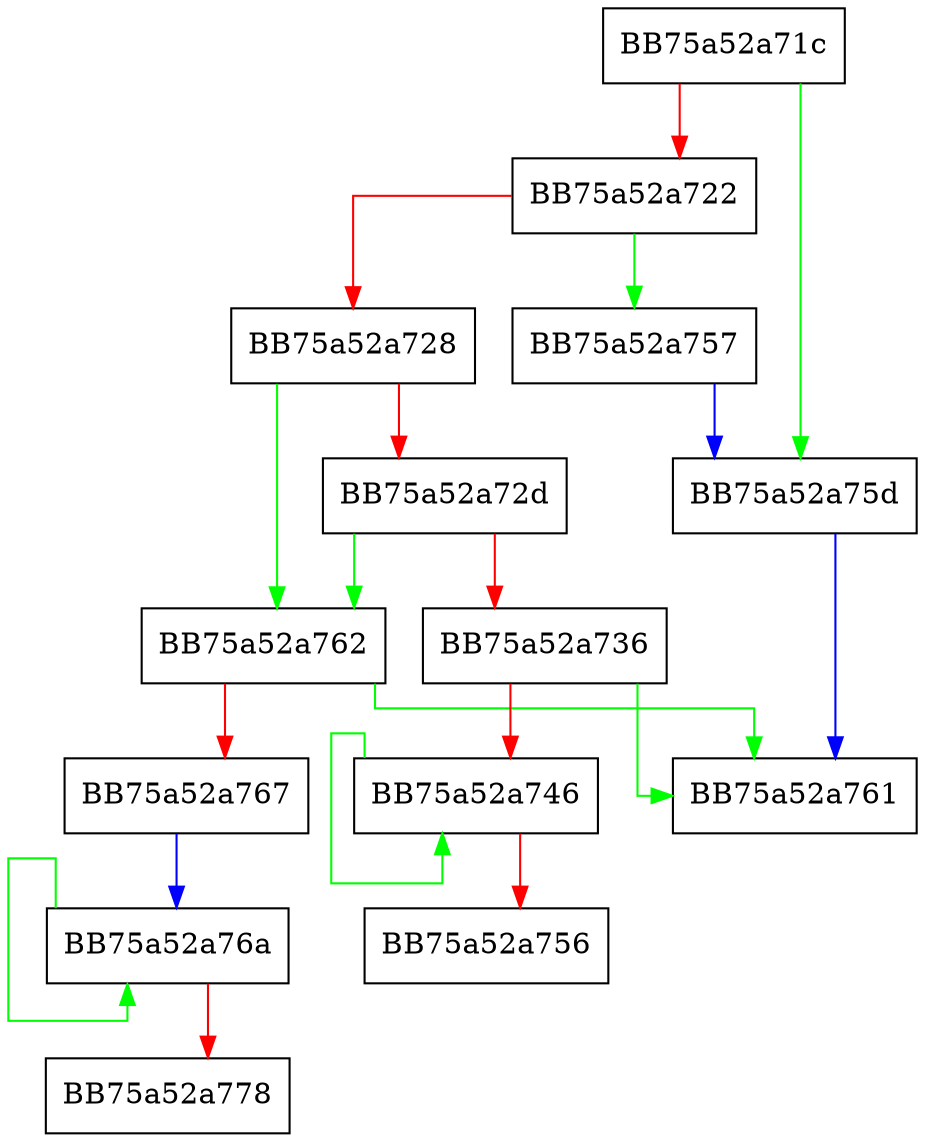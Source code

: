 digraph nscriptMlexer__mlex__memmove {
  node [shape="box"];
  graph [splines=ortho];
  BB75a52a71c -> BB75a52a75d [color="green"];
  BB75a52a71c -> BB75a52a722 [color="red"];
  BB75a52a722 -> BB75a52a757 [color="green"];
  BB75a52a722 -> BB75a52a728 [color="red"];
  BB75a52a728 -> BB75a52a762 [color="green"];
  BB75a52a728 -> BB75a52a72d [color="red"];
  BB75a52a72d -> BB75a52a762 [color="green"];
  BB75a52a72d -> BB75a52a736 [color="red"];
  BB75a52a736 -> BB75a52a761 [color="green"];
  BB75a52a736 -> BB75a52a746 [color="red"];
  BB75a52a746 -> BB75a52a746 [color="green"];
  BB75a52a746 -> BB75a52a756 [color="red"];
  BB75a52a757 -> BB75a52a75d [color="blue"];
  BB75a52a75d -> BB75a52a761 [color="blue"];
  BB75a52a762 -> BB75a52a761 [color="green"];
  BB75a52a762 -> BB75a52a767 [color="red"];
  BB75a52a767 -> BB75a52a76a [color="blue"];
  BB75a52a76a -> BB75a52a76a [color="green"];
  BB75a52a76a -> BB75a52a778 [color="red"];
}